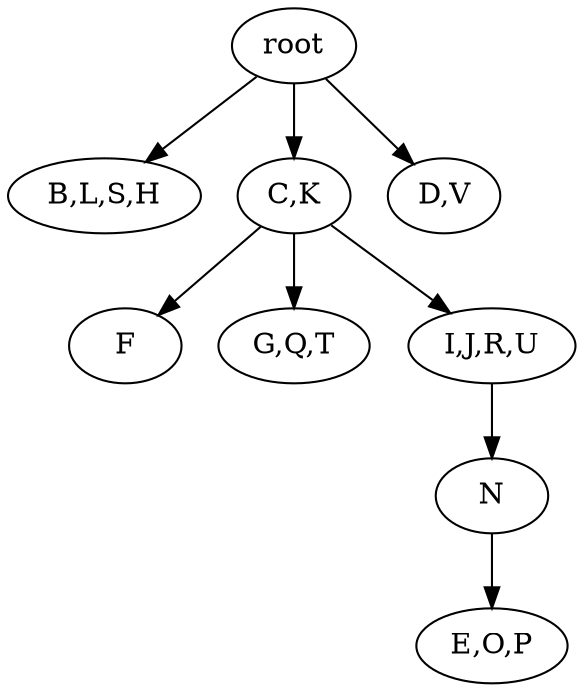 strict digraph G {
	graph [name=G];
	0	 [label=root];
	3	 [label="B,L,S,H"];
	0 -> 3;
	1	 [label="C,K"];
	0 -> 1;
	2	 [label="D,V"];
	0 -> 2;
	7	 [label=F];
	1 -> 7;
	6	 [label="G,Q,T"];
	1 -> 6;
	5	 [label="I,J,R,U"];
	1 -> 5;
	4	 [label="E,O,P"];
	9	 [label=N];
	9 -> 4;
	5 -> 9;
}
